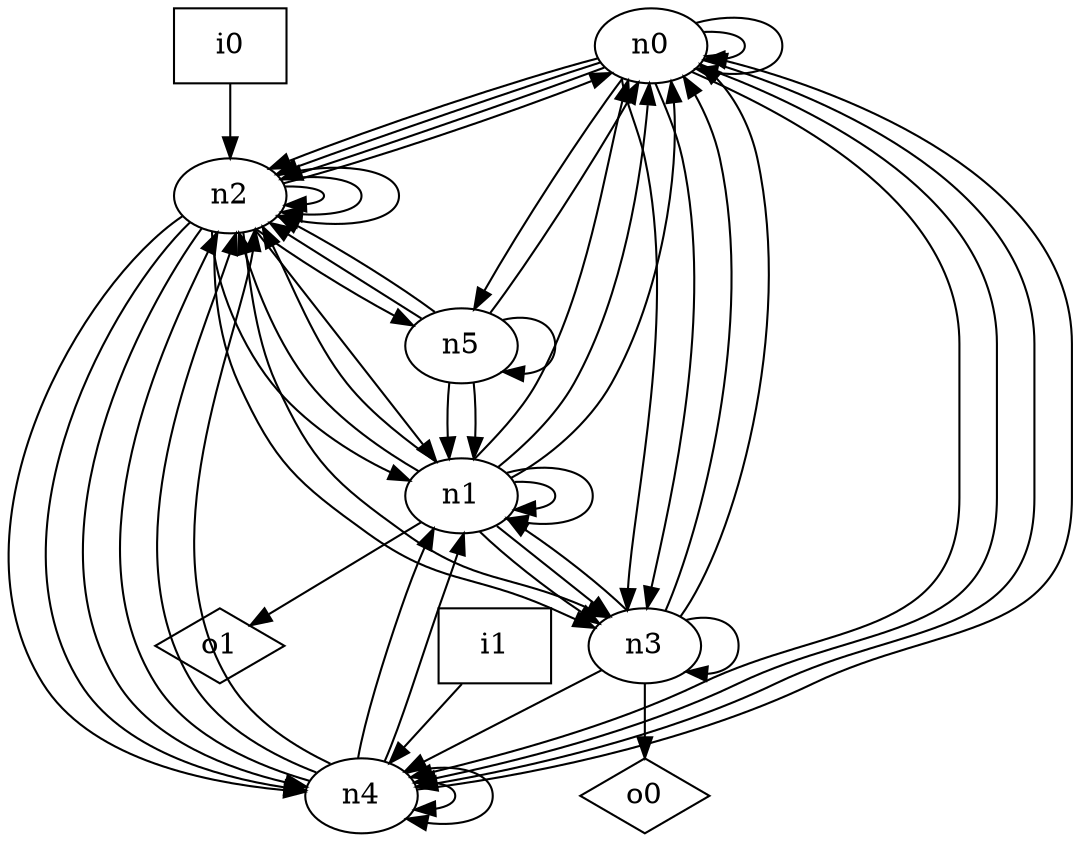 digraph G {
n0 [label="n0"];
n1 [label="n1"];
n2 [label="n2"];
n3 [label="n3"];
n4 [label="n4"];
n5 [label="n5"];
n6 [label="i0",shape="box"];
n7 [label="i1",shape="box"];
n8 [label="o0",shape="diamond"];
n9 [label="o1",shape="diamond"];
n0 -> n0
n0 -> n0
n0 -> n2
n0 -> n2
n0 -> n2
n0 -> n3
n0 -> n3
n0 -> n4
n0 -> n4
n0 -> n4
n0 -> n5
n1 -> n0
n1 -> n0
n1 -> n0
n1 -> n1
n1 -> n1
n1 -> n2
n1 -> n2
n1 -> n3
n1 -> n3
n1 -> n9
n2 -> n0
n2 -> n1
n2 -> n1
n2 -> n2
n2 -> n2
n2 -> n2
n2 -> n3
n2 -> n3
n2 -> n4
n2 -> n4
n2 -> n4
n2 -> n5
n3 -> n0
n3 -> n0
n3 -> n1
n3 -> n3
n3 -> n4
n3 -> n8
n4 -> n0
n4 -> n1
n4 -> n1
n4 -> n2
n4 -> n2
n4 -> n2
n4 -> n4
n4 -> n4
n5 -> n0
n5 -> n1
n5 -> n1
n5 -> n2
n5 -> n2
n5 -> n5
n6 -> n2
n7 -> n4
}